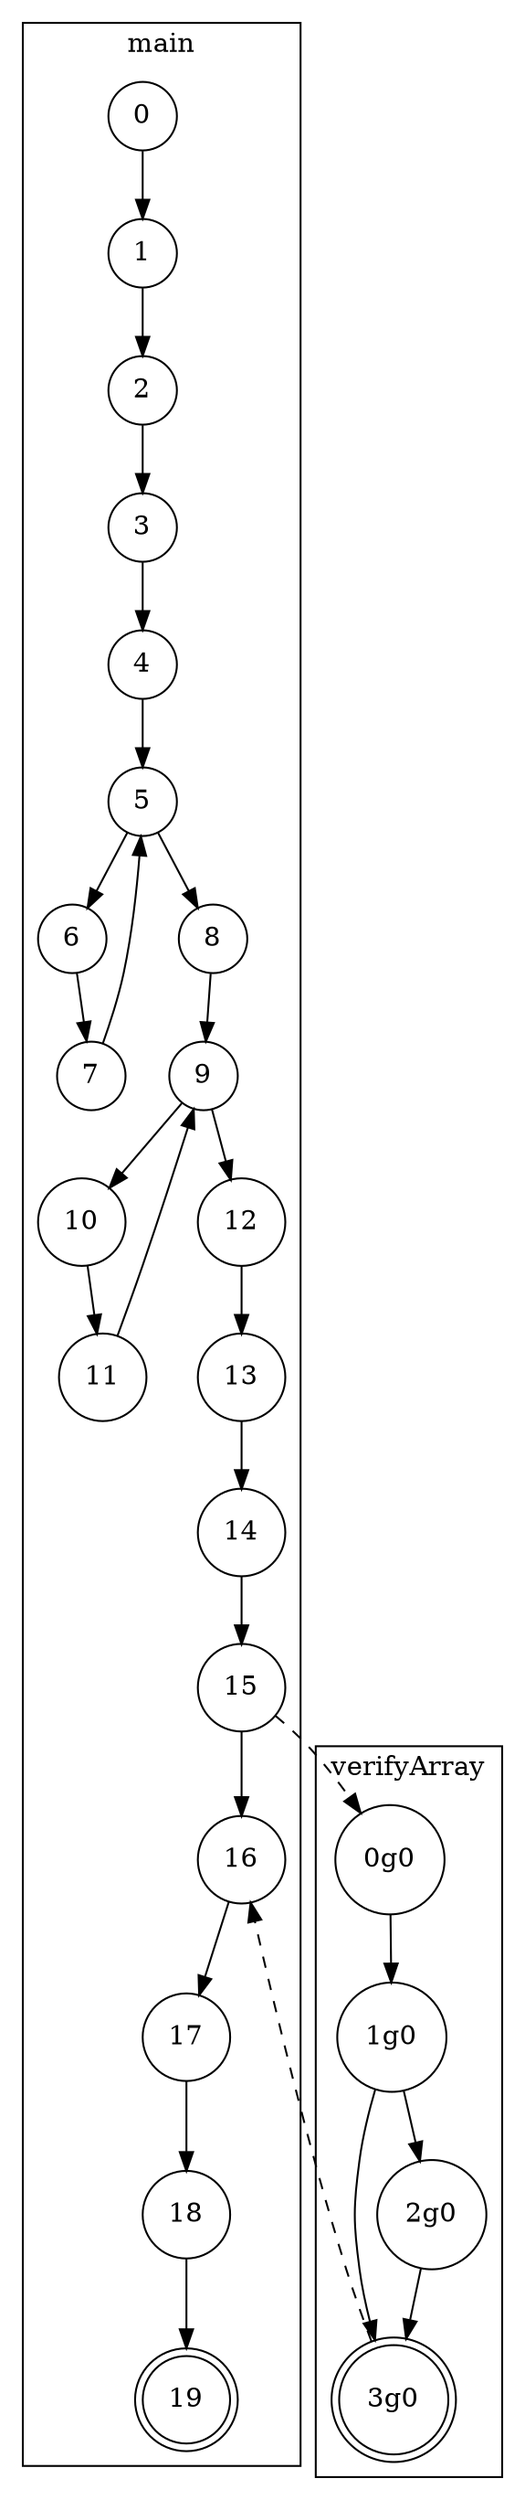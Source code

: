 digraph CFG{
	subgraph cluster_0{
		node [shape = doublecircle] "19";
		node [shape = circle];
		label = "main";
		color=black
		"0" -> "1"; /*exprStmt*/
		"1" -> "2"; /*exprStmt*/
		"2" -> "3"; /*exprStmt*/
		"3" -> "4"; /*beforeloop*/
		"4" -> "5"; /*loop*/
		"5" -> "6"; /*exprStmt*/
		"6" -> "7"; /*loopend*/
		"7" -> "5"; /*loopend*/
		"5" -> "8"; /*beforeloop*/
		"8" -> "9"; /*loop*/
		"9" -> "10"; /*exprStmt*/
		"10" -> "11"; /*loopend*/
		"11" -> "9"; /*loopend*/
		"9" -> "12"; /*exprStmt*/
		"12" -> "13"; /*exprStmt*/
		"13" -> "14"; /*exprStmt*/
		"14" -> "15"; /*exprStmt*/
		"15" -> "16"; /*exprStmt*/
		"16" -> "17"; /*exprStmt*/
		"17" -> "18"; /*exprStmt*/
		"18" -> "19"; /*exprStmt*/
	}
	subgraph cluster_1{
		node [shape = doublecircle] "3g0";
		node [shape = circle];
		label = "verifyArray";
		color=black
		"0g0" -> "1g0"; /*if*/
		"1g0" -> "2g0"; /*then*/
		"2g0" -> "3g0"; /*ifend*/
		"1g0" -> "3g0";/*ifend*/
	}
	"15" -> "0g0" [ style=dashed ];
	"3g0" -> "16" [ style=dashed ];
}